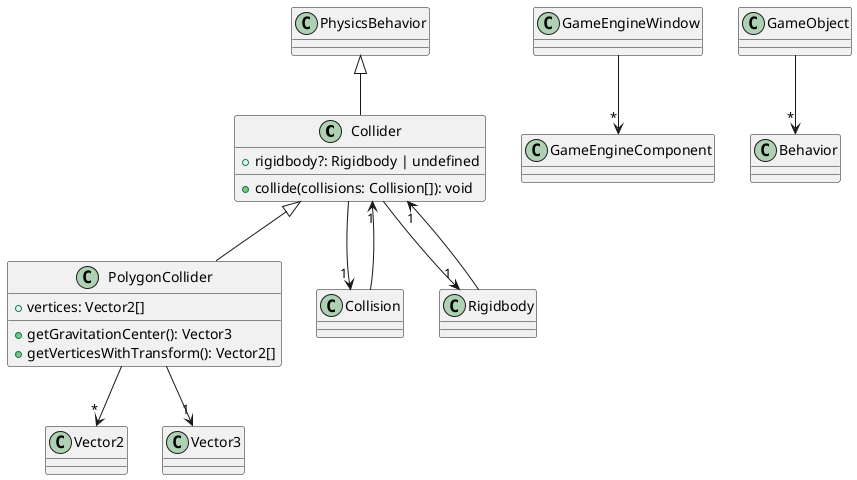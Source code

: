 @startuml
class Collider extends PhysicsBehavior {
    +rigidbody?: Rigidbody | undefined
    +collide(collisions: Collision[]): void
}
class PolygonCollider extends Collider {
    +vertices: Vector2[]
    +getGravitationCenter(): Vector3
    +getVerticesWithTransform(): Vector2[]
}
GameEngineWindow --> "*" GameEngineComponent
GameObject --> "*" Behavior
Collision --> "1" Collider
Rigidbody --> "1" Collider
Collider --> "1" Rigidbody
Collider --> "1" Collision
PolygonCollider --> "*" Vector2
PolygonCollider --> "1" Vector3
@enduml